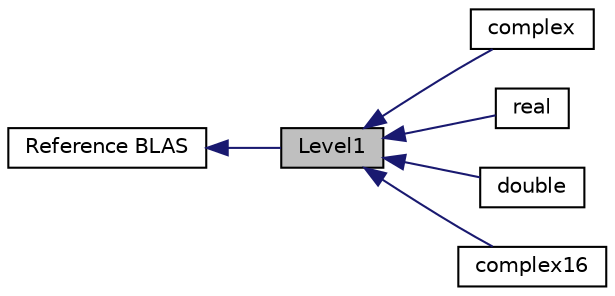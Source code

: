 digraph "Level1"
{
  edge [fontname="Helvetica",fontsize="10",labelfontname="Helvetica",labelfontsize="10"];
  node [fontname="Helvetica",fontsize="10",shape=record];
  rankdir=LR;
  Node4 [label="complex",height=0.2,width=0.4,color="black", fillcolor="white", style="filled",URL="$group__complex__blas__level1.html"];
  Node2 [label="real",height=0.2,width=0.4,color="black", fillcolor="white", style="filled",URL="$group__single__blas__level1.html"];
  Node3 [label="double",height=0.2,width=0.4,color="black", fillcolor="white", style="filled",URL="$group__double__blas__level1.html"];
  Node0 [label="Level1",height=0.2,width=0.4,color="black", fillcolor="grey75", style="filled" fontcolor="black"];
  Node5 [label="complex16",height=0.2,width=0.4,color="black", fillcolor="white", style="filled",URL="$group__complex16__blas__level1.html"];
  Node1 [label="Reference BLAS",height=0.2,width=0.4,color="black", fillcolor="white", style="filled",URL="$group__blas.html"];
  Node1->Node0 [shape=plaintext, color="midnightblue", dir="back", style="solid"];
  Node0->Node2 [shape=plaintext, color="midnightblue", dir="back", style="solid"];
  Node0->Node3 [shape=plaintext, color="midnightblue", dir="back", style="solid"];
  Node0->Node4 [shape=plaintext, color="midnightblue", dir="back", style="solid"];
  Node0->Node5 [shape=plaintext, color="midnightblue", dir="back", style="solid"];
}
